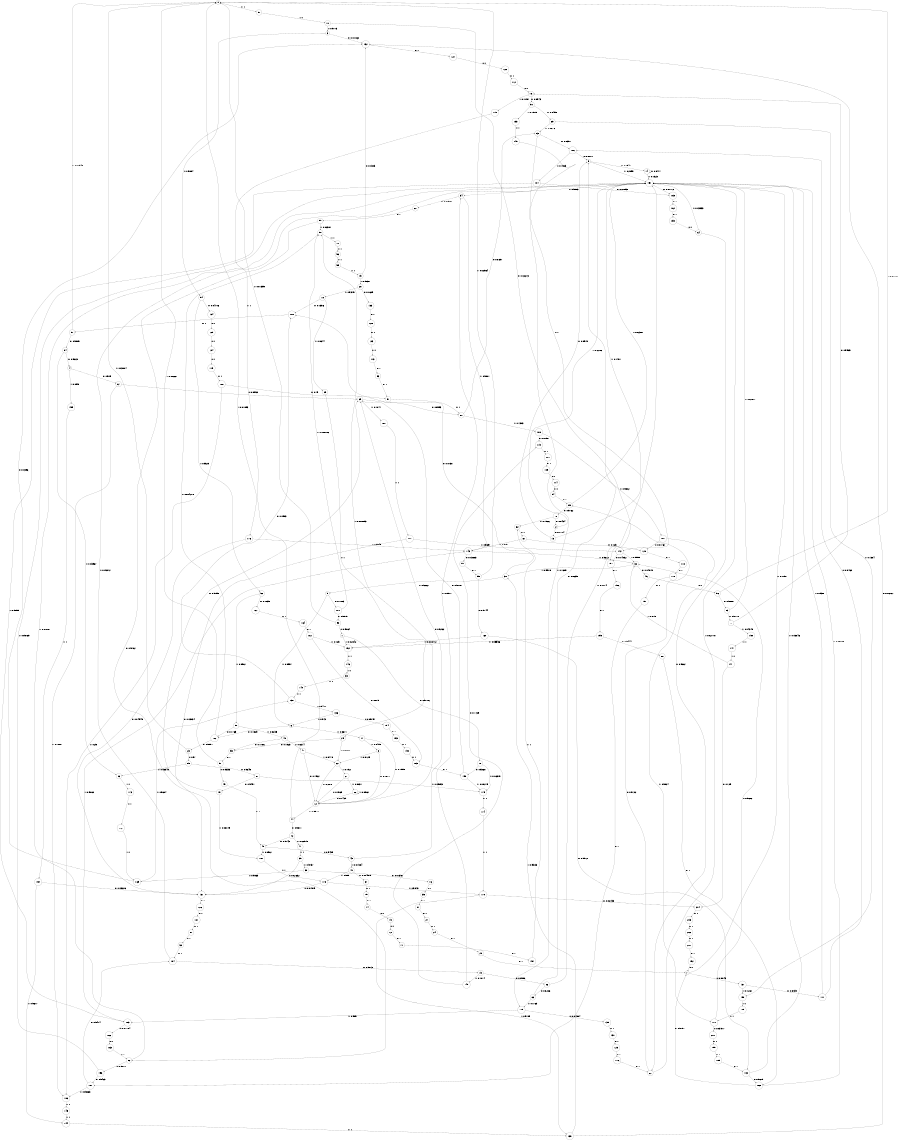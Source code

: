 digraph "ch4_face_source_L15" {
size = "6,8.5";
ratio = "fill";
node [shape = circle];
node [fontsize = 24];
edge [fontsize = 24];
0 -> 57 [label = "1: 1        "];
1 -> 78 [label = "0: 0.9716   "];
1 -> 152 [label = "1: 0.02842  "];
2 -> 13 [label = "0: 0.7714   "];
2 -> 151 [label = "1: 0.2286   "];
3 -> 132 [label = "0: 0.01163  "];
3 -> 54 [label = "1: 0.9884   "];
4 -> 67 [label = "0: 0.905    "];
4 -> 155 [label = "1: 0.095    "];
5 -> 101 [label = "0: 0.1003   "];
5 -> 6 [label = "1: 0.8997   "];
6 -> 102 [label = "0: 0.1329   "];
6 -> 17 [label = "1: 0.8671   "];
7 -> 137 [label = "0: 0.8843   "];
7 -> 151 [label = "1: 0.1157   "];
8 -> 12 [label = "0: 0.1871   "];
8 -> 22 [label = "1: 0.8129   "];
9 -> 14 [label = "0: 0.7941   "];
9 -> 151 [label = "1: 0.2059   "];
10 -> 197 [label = "0: 0.02273  "];
10 -> 3 [label = "1: 0.9773   "];
11 -> 56 [label = "1: 1        "];
12 -> 44 [label = "0: 0.9911   "];
12 -> 58 [label = "1: 0.008893  "];
13 -> 9 [label = "0: 0.8519   "];
13 -> 151 [label = "1: 0.1481   "];
14 -> 14 [label = "0: 0.8477   "];
14 -> 151 [label = "1: 0.1523   "];
15 -> 132 [label = "0: 0.0303   "];
15 -> 28 [label = "1: 0.9697   "];
16 -> 90 [label = "0: 0.8943   "];
16 -> 179 [label = "1: 0.1057   "];
17 -> 12 [label = "0: 0.1595   "];
17 -> 8 [label = "1: 0.8405   "];
18 -> 100 [label = "0: 0.1356   "];
18 -> 29 [label = "1: 0.8644   "];
19 -> 86 [label = "0: 0.8986   "];
19 -> 149 [label = "1: 0.1014   "];
20 -> 7 [label = "0: 1        "];
21 -> 12 [label = "0: 0.1969   "];
21 -> 26 [label = "1: 0.8031   "];
22 -> 12 [label = "0: 0.208    "];
22 -> 21 [label = "1: 0.792    "];
23 -> 85 [label = "0: 0.97     "];
23 -> 0 [label = "1: 0.03004  "];
24 -> 20 [label = "0: 1        "];
25 -> 53 [label = "0: 0.1923   "];
25 -> 22 [label = "1: 0.8077   "];
26 -> 12 [label = "0: 0.1439   "];
26 -> 26 [label = "1: 0.8561   "];
27 -> 24 [label = "0: 1        "];
28 -> 133 [label = "0: 0.0625   "];
28 -> 18 [label = "1: 0.9375   "];
29 -> 25 [label = "1: 1        "];
30 -> 100 [label = "0: 0.0738   "];
30 -> 5 [label = "1: 0.9262   "];
31 -> 27 [label = "0: 1        "];
32 -> 46 [label = "0: 0.04819  "];
32 -> 30 [label = "1: 0.9518   "];
33 -> 140 [label = "1: 1        "];
34 -> 60 [label = "0: 0.01987  "];
34 -> 143 [label = "1: 0.9801   "];
35 -> 31 [label = "0: 1        "];
36 -> 173 [label = "1: 1        "];
37 -> 75 [label = "0: 1        "];
38 -> 76 [label = "0: 0.01351  "];
38 -> 169 [label = "1: 0.9865   "];
39 -> 131 [label = "0: 0.02632  "];
39 -> 38 [label = "1: 0.9737   "];
40 -> 37 [label = "0: 0.004975  "];
40 -> 178 [label = "1: 0.995    "];
41 -> 39 [label = "1: 1        "];
42 -> 45 [label = "0: 0.9743   "];
42 -> 41 [label = "1: 0.02575  "];
43 -> 65 [label = "0: 0.9262   "];
43 -> 40 [label = "1: 0.07384  "];
44 -> 42 [label = "0: 0.9811   "];
44 -> 0 [label = "1: 0.01893  "];
45 -> 43 [label = "0: 0.9439   "];
45 -> 181 [label = "1: 0.0561   "];
46 -> 96 [label = "0: 1        "];
47 -> 12 [label = "0: 0.1522   "];
47 -> 22 [label = "1: 0.8478   "];
48 -> 53 [label = "0: 0.1786   "];
48 -> 47 [label = "1: 0.8214   "];
49 -> 45 [label = "0: 1        "];
50 -> 102 [label = "0: 0.1765   "];
50 -> 48 [label = "1: 0.8235   "];
51 -> 49 [label = "0: 0.9333   "];
51 -> 0 [label = "1: 0.06667  "];
52 -> 167 [label = "0: 0.1039   "];
52 -> 50 [label = "1: 0.8961   "];
53 -> 51 [label = "0: 1        "];
54 -> 134 [label = "0: 0.04706  "];
54 -> 52 [label = "1: 0.9529   "];
55 -> 15 [label = "1: 1        "];
56 -> 55 [label = "1: 1        "];
57 -> 10 [label = "1: 1        "];
58 -> 11 [label = "1: 1        "];
59 -> 82 [label = "0: 0.9762   "];
59 -> 58 [label = "1: 0.02381  "];
60 -> 59 [label = "0: 1        "];
61 -> 120 [label = "0: 0.125    "];
61 -> 143 [label = "1: 0.875    "];
62 -> 61 [label = "1: 1        "];
63 -> 106 [label = "0: 0.8391   "];
63 -> 105 [label = "1: 0.1609   "];
64 -> 68 [label = "0: 0.9667   "];
64 -> 151 [label = "1: 0.03333  "];
65 -> 80 [label = "0: 0.8953   "];
65 -> 180 [label = "1: 0.1047   "];
66 -> 9 [label = "0: 0.8235   "];
66 -> 105 [label = "1: 0.1765   "];
67 -> 65 [label = "0: 0.8992   "];
67 -> 186 [label = "1: 0.1008   "];
68 -> 89 [label = "0: 0.9722   "];
68 -> 151 [label = "1: 0.02778  "];
69 -> 63 [label = "0: 0.8616   "];
69 -> 198 [label = "1: 0.1384   "];
70 -> 2 [label = "0: 0.8434   "];
70 -> 62 [label = "1: 0.1566   "];
71 -> 157 [label = "0: 1        "];
72 -> 71 [label = "0: 1        "];
73 -> 72 [label = "0: 1        "];
74 -> 73 [label = "0: 1        "];
75 -> 74 [label = "0: 1        "];
76 -> 35 [label = "0: 1        "];
77 -> 16 [label = "0: 0.9565   "];
77 -> 150 [label = "1: 0.04348  "];
78 -> 158 [label = "0: 0.9368   "];
78 -> 175 [label = "1: 0.06319  "];
79 -> 65 [label = "0: 0.9195   "];
79 -> 181 [label = "1: 0.08049  "];
80 -> 63 [label = "0: 0.8697   "];
80 -> 188 [label = "1: 0.1303   "];
81 -> 79 [label = "0: 0.9491   "];
81 -> 175 [label = "1: 0.05093  "];
82 -> 156 [label = "0: 0.9811   "];
82 -> 151 [label = "1: 0.01887  "];
83 -> 77 [label = "0: 0.9718   "];
83 -> 151 [label = "1: 0.02817  "];
84 -> 4 [label = "0: 0.9603   "];
84 -> 36 [label = "1: 0.03967  "];
85 -> 81 [label = "0: 0.9645   "];
85 -> 36 [label = "1: 0.03548  "];
86 -> 66 [label = "0: 0.8226   "];
86 -> 151 [label = "1: 0.1774   "];
87 -> 92 [label = "0: 1        "];
88 -> 168 [label = "0: 1        "];
89 -> 70 [label = "0: 0.9762   "];
89 -> 151 [label = "1: 0.02381  "];
90 -> 69 [label = "0: 0.8495   "];
90 -> 153 [label = "1: 0.1505   "];
91 -> 80 [label = "0: 1        "];
92 -> 184 [label = "0: 1        "];
93 -> 91 [label = "0: 1        "];
94 -> 89 [label = "0: 1        "];
95 -> 160 [label = "0: 0.9744   "];
95 -> 0 [label = "1: 0.02564  "];
96 -> 83 [label = "0: 0.9888   "];
96 -> 0 [label = "1: 0.01117  "];
97 -> 84 [label = "0: 0.9805   "];
97 -> 0 [label = "1: 0.01948  "];
98 -> 1 [label = "0: 0.9864   "];
98 -> 0 [label = "1: 0.01359  "];
99 -> 95 [label = "0: 1        "];
100 -> 97 [label = "0: 1        "];
101 -> 98 [label = "0: 0.9919   "];
101 -> 58 [label = "1: 0.008086  "];
102 -> 23 [label = "0: 0.9957   "];
102 -> 58 [label = "1: 0.004278  "];
103 -> 166 [label = "0: 0.01184  "];
103 -> 143 [label = "1: 0.9882   "];
104 -> 165 [label = "0: 0.01053  "];
104 -> 103 [label = "1: 0.9895   "];
105 -> 135 [label = "0: 0.01504  "];
105 -> 103 [label = "1: 0.985    "];
106 -> 9 [label = "0: 0.8077   "];
106 -> 104 [label = "1: 0.1923   "];
107 -> 184 [label = "0: 0.9474   "];
107 -> 186 [label = "1: 0.05263  "];
108 -> 91 [label = "0: 0.75     "];
108 -> 186 [label = "1: 0.25     "];
109 -> 114 [label = "0: 1        "];
110 -> 191 [label = "0: 1        "];
111 -> 106 [label = "0: 0.8462   "];
111 -> 151 [label = "1: 0.1538   "];
112 -> 16 [label = "0: 1        "];
113 -> 93 [label = "0: 1        "];
114 -> 94 [label = "0: 1        "];
115 -> 108 [label = "0: 1        "];
116 -> 68 [label = "0: 1        "];
117 -> 109 [label = "0: 1        "];
118 -> 110 [label = "0: 1        "];
119 -> 117 [label = "0: 1        "];
120 -> 118 [label = "0: 1        "];
121 -> 87 [label = "0: 1        "];
122 -> 112 [label = "0: 1        "];
123 -> 113 [label = "0: 1        "];
124 -> 115 [label = "0: 1        "];
125 -> 116 [label = "0: 1        "];
126 -> 121 [label = "0: 1        "];
127 -> 122 [label = "0: 1        "];
128 -> 123 [label = "0: 1        "];
129 -> 124 [label = "0: 1        "];
130 -> 125 [label = "0: 1        "];
131 -> 126 [label = "0: 1        "];
132 -> 127 [label = "0: 1        "];
133 -> 128 [label = "0: 1        "];
134 -> 129 [label = "0: 1        "];
135 -> 130 [label = "0: 1        "];
136 -> 194 [label = "0: 0.05797  "];
136 -> 6 [label = "1: 0.942    "];
137 -> 111 [label = "0: 0.8739   "];
137 -> 198 [label = "1: 0.1261   "];
138 -> 100 [label = "0: 0.0583   "];
138 -> 136 [label = "1: 0.9417   "];
139 -> 132 [label = "0: 0.06167  "];
139 -> 30 [label = "1: 0.9383   "];
140 -> 138 [label = "1: 1        "];
141 -> 204 [label = "0: 0.125    "];
141 -> 32 [label = "1: 0.875    "];
142 -> 197 [label = "0: 0.04052  "];
142 -> 32 [label = "1: 0.9595   "];
143 -> 99 [label = "0: 0.03883  "];
143 -> 32 [label = "1: 0.9612   "];
144 -> 139 [label = "1: 1        "];
145 -> 144 [label = "1: 1        "];
146 -> 33 [label = "1: 1        "];
147 -> 141 [label = "1: 1        "];
148 -> 142 [label = "1: 1        "];
149 -> 119 [label = "0: 0.1429   "];
149 -> 34 [label = "1: 0.8571   "];
150 -> 147 [label = "1: 1        "];
151 -> 165 [label = "0: 0.01172  "];
151 -> 34 [label = "1: 0.9883   "];
152 -> 146 [label = "1: 1        "];
153 -> 148 [label = "1: 1        "];
154 -> 131 [label = "0: 0.03226  "];
154 -> 144 [label = "1: 0.9677   "];
155 -> 154 [label = "1: 1        "];
156 -> 107 [label = "0: 0.9423   "];
156 -> 151 [label = "1: 0.05769  "];
157 -> 62 [label = "1: 1        "];
158 -> 65 [label = "0: 0.9178   "];
158 -> 175 [label = "1: 0.08215  "];
159 -> 64 [label = "0: 1        "];
160 -> 182 [label = "0: 0.9912   "];
160 -> 152 [label = "1: 0.008772  "];
161 -> 183 [label = "0: 0.875    "];
161 -> 152 [label = "1: 0.125    "];
162 -> 159 [label = "0: 1        "];
163 -> 82 [label = "0: 1        "];
164 -> 161 [label = "0: 1        "];
165 -> 162 [label = "0: 1        "];
166 -> 163 [label = "0: 1        "];
167 -> 164 [label = "0: 1        "];
168 -> 7 [label = "0: 0.9191   "];
168 -> 151 [label = "1: 0.08088  "];
169 -> 132 [label = "0: 0.0396   "];
169 -> 138 [label = "1: 0.9604   "];
170 -> 204 [label = "0: 0.02153  "];
170 -> 139 [label = "1: 0.9785   "];
171 -> 200 [label = "0: 0.03977  "];
171 -> 32 [label = "1: 0.9602   "];
172 -> 169 [label = "1: 1        "];
173 -> 172 [label = "1: 1        "];
174 -> 170 [label = "1: 1        "];
175 -> 174 [label = "1: 1        "];
176 -> 131 [label = "0: 0.04545  "];
176 -> 143 [label = "1: 0.9545   "];
177 -> 131 [label = "0: 0.03034  "];
177 -> 142 [label = "1: 0.9697   "];
178 -> 131 [label = "0: 0.01519  "];
178 -> 170 [label = "1: 0.9848   "];
179 -> 176 [label = "1: 1        "];
180 -> 177 [label = "1: 1        "];
181 -> 178 [label = "1: 1        "];
182 -> 168 [label = "0: 0.9615   "];
182 -> 151 [label = "1: 0.03846  "];
183 -> 158 [label = "0: 1        "];
184 -> 19 [label = "0: 0.9073   "];
184 -> 151 [label = "1: 0.09272  "];
185 -> 171 [label = "1: 1        "];
186 -> 145 [label = "1: 1        "];
187 -> 120 [label = "0: 0.01761  "];
187 -> 171 [label = "1: 0.9824   "];
188 -> 119 [label = "0: 0.0198   "];
188 -> 187 [label = "1: 0.9802   "];
189 -> 182 [label = "0: 1        "];
190 -> 183 [label = "0: 1        "];
191 -> 107 [label = "0: 1        "];
192 -> 7 [label = "0: 1        "];
193 -> 190 [label = "0: 1        "];
194 -> 193 [label = "0: 1        "];
195 -> 88 [label = "0: 0.9444   "];
195 -> 152 [label = "1: 0.05556  "];
196 -> 195 [label = "0: 1        "];
197 -> 196 [label = "0: 1        "];
198 -> 185 [label = "1: 1        "];
199 -> 189 [label = "0: 1        "];
200 -> 199 [label = "0: 1        "];
201 -> 192 [label = "0: 1        "];
202 -> 201 [label = "0: 1        "];
203 -> 202 [label = "0: 1        "];
204 -> 203 [label = "0: 1        "];
}